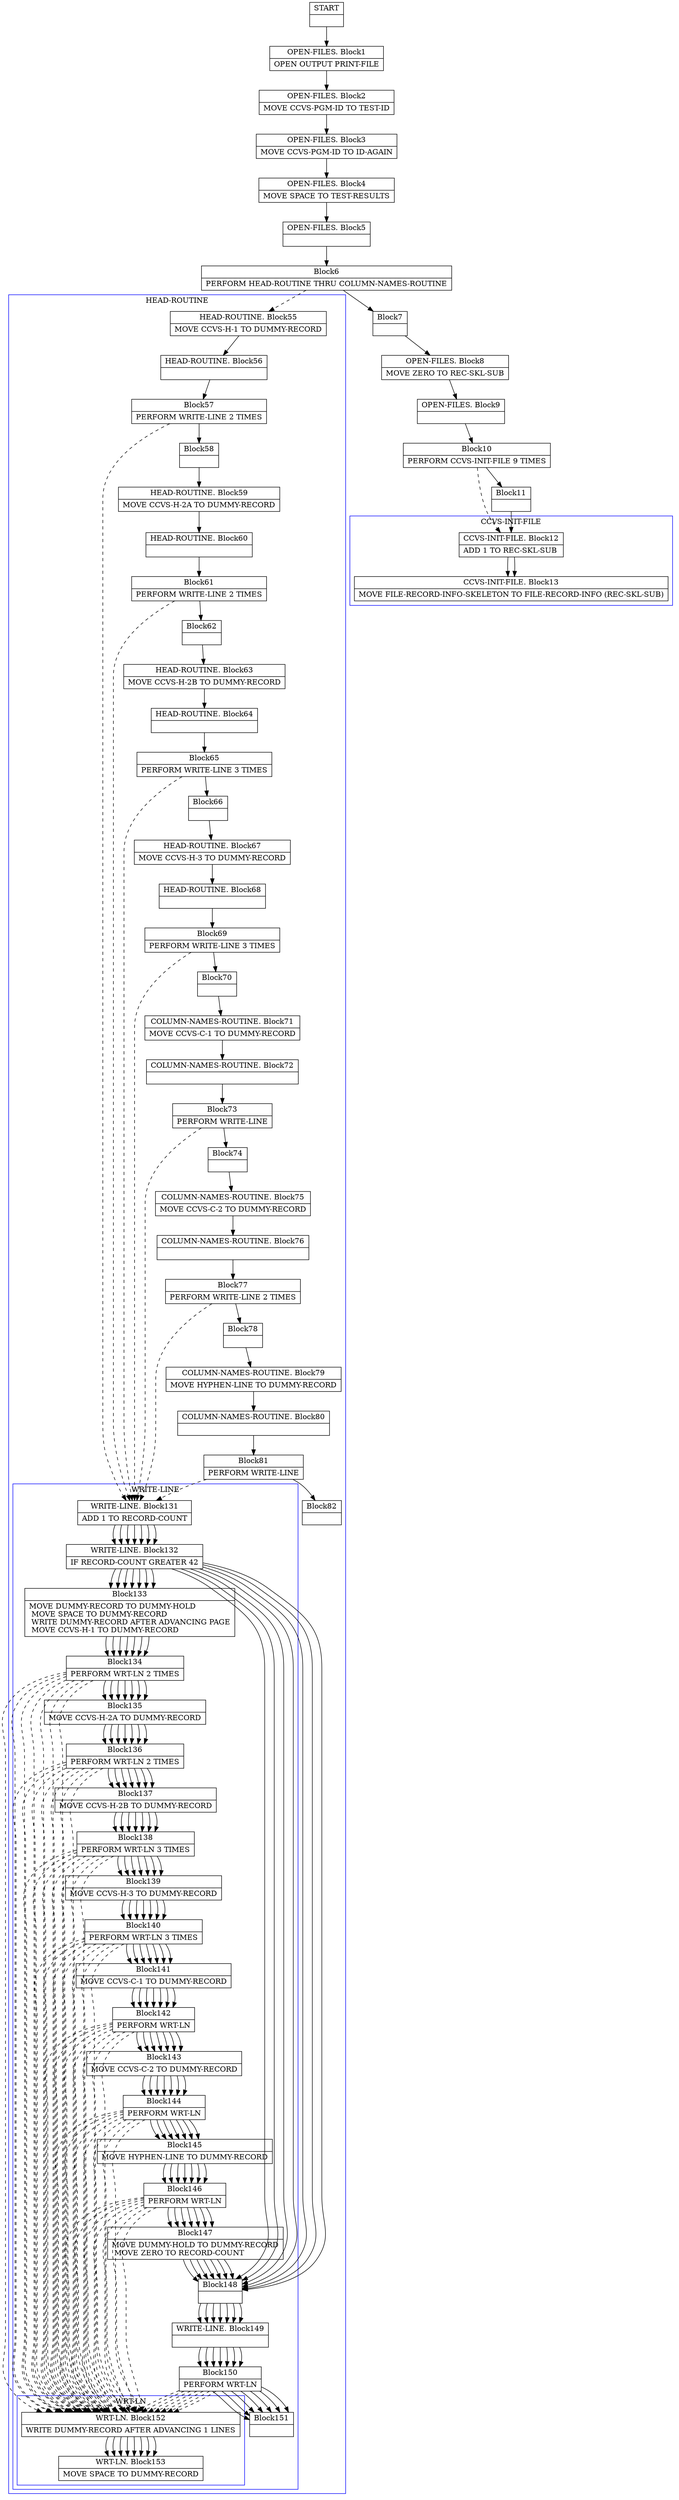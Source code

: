 digraph Cfg {
compound=true;
node [
shape = "record"
]

edge [
arrowtail = "empty"
]
Block0 [
label = "{START|}"
]
Block1 [
label = "{OPEN-FILES. Block1|    OPEN    OUTPUT PRINT-FILE\l}"
]
Block2 [
label = "{OPEN-FILES. Block2|    MOVE  CCVS-PGM-ID TO TEST-ID\l}"
]
Block3 [
label = "{OPEN-FILES. Block3|                                  MOVE CCVS-PGM-ID TO ID-AGAIN\l}"
]
Block4 [
label = "{OPEN-FILES. Block4|    MOVE    SPACE TO TEST-RESULTS\l}"
]
Block5 [
label = "{OPEN-FILES. Block5|}"
]
Block6 [
label = "{Block6|    PERFORM HEAD-ROUTINE THRU COLUMN-NAMES-ROUTINE\l}"
]
subgraph cluster_1{
color = blue;
label = "HEAD-ROUTINE";
Block55 [
label = "{HEAD-ROUTINE. Block55|    MOVE CCVS-H-1  TO DUMMY-RECORD\l}"
]
Block56 [
label = "{HEAD-ROUTINE. Block56|}"
]
Block57 [
label = "{Block57|                                    PERFORM WRITE-LINE 2 TIMES\l}"
]
subgraph cluster_8{
color = blue;
label = "WRITE-LINE";
Block131 [
label = "{WRITE-LINE. Block131|    ADD 1 TO RECORD-COUNT\l}"
]
Block132 [
label = "{WRITE-LINE. Block132|    IF RECORD-COUNT GREATER 42\l}"
]
Block133 [
label = "{Block133|        MOVE DUMMY-RECORD TO DUMMY-HOLD\l        MOVE SPACE TO DUMMY-RECORD\l        WRITE DUMMY-RECORD AFTER ADVANCING PAGE\l        MOVE CCVS-H-1  TO DUMMY-RECORD\l}"
]
Block134 [
label = "{Block134|                                       PERFORM WRT-LN 2 TIMES\l}"
]
subgraph cluster_22{
color = blue;
label = "WRT-LN";
Block152 [
label = "{WRT-LN. Block152|    WRITE    DUMMY-RECORD AFTER ADVANCING 1 LINES\l}"
]
Block153 [
label = "{WRT-LN. Block153|    MOVE SPACE TO DUMMY-RECORD\l}"
]
Block152 -> Block153

}
Block134 -> Block152 [style=dashed]

Block135 [
label = "{Block135|        MOVE CCVS-H-2A TO DUMMY-RECORD\l}"
]
Block136 [
label = "{Block136|                                       PERFORM WRT-LN 2 TIMES\l}"
]
subgraph cluster_23{
color = blue;
label = "WRT-LN";
Block152 [
label = "{WRT-LN. Block152|    WRITE    DUMMY-RECORD AFTER ADVANCING 1 LINES\l}"
]
Block153 [
label = "{WRT-LN. Block153|    MOVE SPACE TO DUMMY-RECORD\l}"
]
Block152 -> Block153

}
Block136 -> Block152 [style=dashed]

Block137 [
label = "{Block137|        MOVE CCVS-H-2B TO DUMMY-RECORD\l}"
]
Block138 [
label = "{Block138|                                       PERFORM WRT-LN 3 TIMES\l}"
]
subgraph cluster_24{
color = blue;
label = "WRT-LN";
Block152 [
label = "{WRT-LN. Block152|    WRITE    DUMMY-RECORD AFTER ADVANCING 1 LINES\l}"
]
Block153 [
label = "{WRT-LN. Block153|    MOVE SPACE TO DUMMY-RECORD\l}"
]
Block152 -> Block153

}
Block138 -> Block152 [style=dashed]

Block139 [
label = "{Block139|        MOVE CCVS-H-3  TO DUMMY-RECORD\l}"
]
Block140 [
label = "{Block140|                                       PERFORM WRT-LN 3 TIMES\l}"
]
subgraph cluster_25{
color = blue;
label = "WRT-LN";
Block152 [
label = "{WRT-LN. Block152|    WRITE    DUMMY-RECORD AFTER ADVANCING 1 LINES\l}"
]
Block153 [
label = "{WRT-LN. Block153|    MOVE SPACE TO DUMMY-RECORD\l}"
]
Block152 -> Block153

}
Block140 -> Block152 [style=dashed]

Block141 [
label = "{Block141|        MOVE CCVS-C-1  TO DUMMY-RECORD\l}"
]
Block142 [
label = "{Block142|                                       PERFORM WRT-LN\l}"
]
subgraph cluster_26{
color = blue;
label = "WRT-LN";
Block152 [
label = "{WRT-LN. Block152|    WRITE    DUMMY-RECORD AFTER ADVANCING 1 LINES\l}"
]
Block153 [
label = "{WRT-LN. Block153|    MOVE SPACE TO DUMMY-RECORD\l}"
]
Block152 -> Block153

}
Block142 -> Block152 [style=dashed]

Block143 [
label = "{Block143|        MOVE CCVS-C-2  TO DUMMY-RECORD\l}"
]
Block144 [
label = "{Block144|                                       PERFORM WRT-LN\l}"
]
subgraph cluster_27{
color = blue;
label = "WRT-LN";
Block152 [
label = "{WRT-LN. Block152|    WRITE    DUMMY-RECORD AFTER ADVANCING 1 LINES\l}"
]
Block153 [
label = "{WRT-LN. Block153|    MOVE SPACE TO DUMMY-RECORD\l}"
]
Block152 -> Block153

}
Block144 -> Block152 [style=dashed]

Block145 [
label = "{Block145|        MOVE HYPHEN-LINE TO DUMMY-RECORD\l}"
]
Block146 [
label = "{Block146|                                         PERFORM WRT-LN\l}"
]
subgraph cluster_28{
color = blue;
label = "WRT-LN";
Block152 [
label = "{WRT-LN. Block152|    WRITE    DUMMY-RECORD AFTER ADVANCING 1 LINES\l}"
]
Block153 [
label = "{WRT-LN. Block153|    MOVE SPACE TO DUMMY-RECORD\l}"
]
Block152 -> Block153

}
Block146 -> Block152 [style=dashed]

Block147 [
label = "{Block147|        MOVE DUMMY-HOLD TO DUMMY-RECORD\l        MOVE ZERO TO RECORD-COUNT\l}"
]
Block148 [
label = "{Block148|}"
]
Block149 [
label = "{WRITE-LINE. Block149|}"
]
Block150 [
label = "{Block150|    PERFORM WRT-LN\l}"
]
subgraph cluster_29{
color = blue;
label = "WRT-LN";
Block152 [
label = "{WRT-LN. Block152|    WRITE    DUMMY-RECORD AFTER ADVANCING 1 LINES\l}"
]
Block153 [
label = "{WRT-LN. Block153|    MOVE SPACE TO DUMMY-RECORD\l}"
]
Block152 -> Block153

}
Block150 -> Block152 [style=dashed]

Block151 [
label = "{Block151|}"
]
Block131 -> Block132
Block132 -> Block133
Block132 -> Block148
Block133 -> Block134
Block134 -> Block135
Block135 -> Block136
Block136 -> Block137
Block137 -> Block138
Block138 -> Block139
Block139 -> Block140
Block140 -> Block141
Block141 -> Block142
Block142 -> Block143
Block143 -> Block144
Block144 -> Block145
Block145 -> Block146
Block146 -> Block147
Block147 -> Block148
Block148 -> Block149
Block149 -> Block150
Block150 -> Block151

}
Block57 -> Block131 [style=dashed]

Block58 [
label = "{Block58|}"
]
Block59 [
label = "{HEAD-ROUTINE. Block59|    MOVE CCVS-H-2A TO DUMMY-RECORD\l}"
]
Block60 [
label = "{HEAD-ROUTINE. Block60|}"
]
Block61 [
label = "{Block61|                                    PERFORM WRITE-LINE 2 TIMES\l}"
]
subgraph cluster_9{
color = blue;
label = "WRITE-LINE";
Block131 [
label = "{WRITE-LINE. Block131|    ADD 1 TO RECORD-COUNT\l}"
]
Block132 [
label = "{WRITE-LINE. Block132|    IF RECORD-COUNT GREATER 42\l}"
]
Block133 [
label = "{Block133|        MOVE DUMMY-RECORD TO DUMMY-HOLD\l        MOVE SPACE TO DUMMY-RECORD\l        WRITE DUMMY-RECORD AFTER ADVANCING PAGE\l        MOVE CCVS-H-1  TO DUMMY-RECORD\l}"
]
Block134 [
label = "{Block134|                                       PERFORM WRT-LN 2 TIMES\l}"
]
Block134 -> Block152 [style=dashed]

Block135 [
label = "{Block135|        MOVE CCVS-H-2A TO DUMMY-RECORD\l}"
]
Block136 [
label = "{Block136|                                       PERFORM WRT-LN 2 TIMES\l}"
]
Block136 -> Block152 [style=dashed]

Block137 [
label = "{Block137|        MOVE CCVS-H-2B TO DUMMY-RECORD\l}"
]
Block138 [
label = "{Block138|                                       PERFORM WRT-LN 3 TIMES\l}"
]
Block138 -> Block152 [style=dashed]

Block139 [
label = "{Block139|        MOVE CCVS-H-3  TO DUMMY-RECORD\l}"
]
Block140 [
label = "{Block140|                                       PERFORM WRT-LN 3 TIMES\l}"
]
Block140 -> Block152 [style=dashed]

Block141 [
label = "{Block141|        MOVE CCVS-C-1  TO DUMMY-RECORD\l}"
]
Block142 [
label = "{Block142|                                       PERFORM WRT-LN\l}"
]
Block142 -> Block152 [style=dashed]

Block143 [
label = "{Block143|        MOVE CCVS-C-2  TO DUMMY-RECORD\l}"
]
Block144 [
label = "{Block144|                                       PERFORM WRT-LN\l}"
]
Block144 -> Block152 [style=dashed]

Block145 [
label = "{Block145|        MOVE HYPHEN-LINE TO DUMMY-RECORD\l}"
]
Block146 [
label = "{Block146|                                         PERFORM WRT-LN\l}"
]
Block146 -> Block152 [style=dashed]

Block147 [
label = "{Block147|        MOVE DUMMY-HOLD TO DUMMY-RECORD\l        MOVE ZERO TO RECORD-COUNT\l}"
]
Block148 [
label = "{Block148|}"
]
Block149 [
label = "{WRITE-LINE. Block149|}"
]
Block150 [
label = "{Block150|    PERFORM WRT-LN\l}"
]
Block150 -> Block152 [style=dashed]

Block151 [
label = "{Block151|}"
]
Block131 -> Block132
Block132 -> Block133
Block132 -> Block148
Block133 -> Block134
Block134 -> Block135
Block135 -> Block136
Block136 -> Block137
Block137 -> Block138
Block138 -> Block139
Block139 -> Block140
Block140 -> Block141
Block141 -> Block142
Block142 -> Block143
Block143 -> Block144
Block144 -> Block145
Block145 -> Block146
Block146 -> Block147
Block147 -> Block148
Block148 -> Block149
Block149 -> Block150
Block150 -> Block151

}
Block61 -> Block131 [style=dashed]

Block62 [
label = "{Block62|}"
]
Block63 [
label = "{HEAD-ROUTINE. Block63|    MOVE CCVS-H-2B TO DUMMY-RECORD\l}"
]
Block64 [
label = "{HEAD-ROUTINE. Block64|}"
]
Block65 [
label = "{Block65|                                    PERFORM WRITE-LINE 3 TIMES\l}"
]
subgraph cluster_10{
color = blue;
label = "WRITE-LINE";
Block131 [
label = "{WRITE-LINE. Block131|    ADD 1 TO RECORD-COUNT\l}"
]
Block132 [
label = "{WRITE-LINE. Block132|    IF RECORD-COUNT GREATER 42\l}"
]
Block133 [
label = "{Block133|        MOVE DUMMY-RECORD TO DUMMY-HOLD\l        MOVE SPACE TO DUMMY-RECORD\l        WRITE DUMMY-RECORD AFTER ADVANCING PAGE\l        MOVE CCVS-H-1  TO DUMMY-RECORD\l}"
]
Block134 [
label = "{Block134|                                       PERFORM WRT-LN 2 TIMES\l}"
]
Block134 -> Block152 [style=dashed]

Block135 [
label = "{Block135|        MOVE CCVS-H-2A TO DUMMY-RECORD\l}"
]
Block136 [
label = "{Block136|                                       PERFORM WRT-LN 2 TIMES\l}"
]
Block136 -> Block152 [style=dashed]

Block137 [
label = "{Block137|        MOVE CCVS-H-2B TO DUMMY-RECORD\l}"
]
Block138 [
label = "{Block138|                                       PERFORM WRT-LN 3 TIMES\l}"
]
Block138 -> Block152 [style=dashed]

Block139 [
label = "{Block139|        MOVE CCVS-H-3  TO DUMMY-RECORD\l}"
]
Block140 [
label = "{Block140|                                       PERFORM WRT-LN 3 TIMES\l}"
]
Block140 -> Block152 [style=dashed]

Block141 [
label = "{Block141|        MOVE CCVS-C-1  TO DUMMY-RECORD\l}"
]
Block142 [
label = "{Block142|                                       PERFORM WRT-LN\l}"
]
Block142 -> Block152 [style=dashed]

Block143 [
label = "{Block143|        MOVE CCVS-C-2  TO DUMMY-RECORD\l}"
]
Block144 [
label = "{Block144|                                       PERFORM WRT-LN\l}"
]
Block144 -> Block152 [style=dashed]

Block145 [
label = "{Block145|        MOVE HYPHEN-LINE TO DUMMY-RECORD\l}"
]
Block146 [
label = "{Block146|                                         PERFORM WRT-LN\l}"
]
Block146 -> Block152 [style=dashed]

Block147 [
label = "{Block147|        MOVE DUMMY-HOLD TO DUMMY-RECORD\l        MOVE ZERO TO RECORD-COUNT\l}"
]
Block148 [
label = "{Block148|}"
]
Block149 [
label = "{WRITE-LINE. Block149|}"
]
Block150 [
label = "{Block150|    PERFORM WRT-LN\l}"
]
Block150 -> Block152 [style=dashed]

Block151 [
label = "{Block151|}"
]
Block131 -> Block132
Block132 -> Block133
Block132 -> Block148
Block133 -> Block134
Block134 -> Block135
Block135 -> Block136
Block136 -> Block137
Block137 -> Block138
Block138 -> Block139
Block139 -> Block140
Block140 -> Block141
Block141 -> Block142
Block142 -> Block143
Block143 -> Block144
Block144 -> Block145
Block145 -> Block146
Block146 -> Block147
Block147 -> Block148
Block148 -> Block149
Block149 -> Block150
Block150 -> Block151

}
Block65 -> Block131 [style=dashed]

Block66 [
label = "{Block66|}"
]
Block67 [
label = "{HEAD-ROUTINE. Block67|    MOVE CCVS-H-3  TO DUMMY-RECORD\l}"
]
Block68 [
label = "{HEAD-ROUTINE. Block68|}"
]
Block69 [
label = "{Block69|                                    PERFORM WRITE-LINE 3 TIMES\l}"
]
subgraph cluster_11{
color = blue;
label = "WRITE-LINE";
Block131 [
label = "{WRITE-LINE. Block131|    ADD 1 TO RECORD-COUNT\l}"
]
Block132 [
label = "{WRITE-LINE. Block132|    IF RECORD-COUNT GREATER 42\l}"
]
Block133 [
label = "{Block133|        MOVE DUMMY-RECORD TO DUMMY-HOLD\l        MOVE SPACE TO DUMMY-RECORD\l        WRITE DUMMY-RECORD AFTER ADVANCING PAGE\l        MOVE CCVS-H-1  TO DUMMY-RECORD\l}"
]
Block134 [
label = "{Block134|                                       PERFORM WRT-LN 2 TIMES\l}"
]
Block134 -> Block152 [style=dashed]

Block135 [
label = "{Block135|        MOVE CCVS-H-2A TO DUMMY-RECORD\l}"
]
Block136 [
label = "{Block136|                                       PERFORM WRT-LN 2 TIMES\l}"
]
Block136 -> Block152 [style=dashed]

Block137 [
label = "{Block137|        MOVE CCVS-H-2B TO DUMMY-RECORD\l}"
]
Block138 [
label = "{Block138|                                       PERFORM WRT-LN 3 TIMES\l}"
]
Block138 -> Block152 [style=dashed]

Block139 [
label = "{Block139|        MOVE CCVS-H-3  TO DUMMY-RECORD\l}"
]
Block140 [
label = "{Block140|                                       PERFORM WRT-LN 3 TIMES\l}"
]
Block140 -> Block152 [style=dashed]

Block141 [
label = "{Block141|        MOVE CCVS-C-1  TO DUMMY-RECORD\l}"
]
Block142 [
label = "{Block142|                                       PERFORM WRT-LN\l}"
]
Block142 -> Block152 [style=dashed]

Block143 [
label = "{Block143|        MOVE CCVS-C-2  TO DUMMY-RECORD\l}"
]
Block144 [
label = "{Block144|                                       PERFORM WRT-LN\l}"
]
Block144 -> Block152 [style=dashed]

Block145 [
label = "{Block145|        MOVE HYPHEN-LINE TO DUMMY-RECORD\l}"
]
Block146 [
label = "{Block146|                                         PERFORM WRT-LN\l}"
]
Block146 -> Block152 [style=dashed]

Block147 [
label = "{Block147|        MOVE DUMMY-HOLD TO DUMMY-RECORD\l        MOVE ZERO TO RECORD-COUNT\l}"
]
Block148 [
label = "{Block148|}"
]
Block149 [
label = "{WRITE-LINE. Block149|}"
]
Block150 [
label = "{Block150|    PERFORM WRT-LN\l}"
]
Block150 -> Block152 [style=dashed]

Block151 [
label = "{Block151|}"
]
Block131 -> Block132
Block132 -> Block133
Block132 -> Block148
Block133 -> Block134
Block134 -> Block135
Block135 -> Block136
Block136 -> Block137
Block137 -> Block138
Block138 -> Block139
Block139 -> Block140
Block140 -> Block141
Block141 -> Block142
Block142 -> Block143
Block143 -> Block144
Block144 -> Block145
Block145 -> Block146
Block146 -> Block147
Block147 -> Block148
Block148 -> Block149
Block149 -> Block150
Block150 -> Block151

}
Block69 -> Block131 [style=dashed]

Block70 [
label = "{Block70|}"
]
Block71 [
label = "{COLUMN-NAMES-ROUTINE. Block71|    MOVE CCVS-C-1 TO DUMMY-RECORD\l}"
]
Block72 [
label = "{COLUMN-NAMES-ROUTINE. Block72|}"
]
Block73 [
label = "{Block73|                                   PERFORM WRITE-LINE\l}"
]
subgraph cluster_12{
color = blue;
label = "WRITE-LINE";
Block131 [
label = "{WRITE-LINE. Block131|    ADD 1 TO RECORD-COUNT\l}"
]
Block132 [
label = "{WRITE-LINE. Block132|    IF RECORD-COUNT GREATER 42\l}"
]
Block133 [
label = "{Block133|        MOVE DUMMY-RECORD TO DUMMY-HOLD\l        MOVE SPACE TO DUMMY-RECORD\l        WRITE DUMMY-RECORD AFTER ADVANCING PAGE\l        MOVE CCVS-H-1  TO DUMMY-RECORD\l}"
]
Block134 [
label = "{Block134|                                       PERFORM WRT-LN 2 TIMES\l}"
]
Block134 -> Block152 [style=dashed]

Block135 [
label = "{Block135|        MOVE CCVS-H-2A TO DUMMY-RECORD\l}"
]
Block136 [
label = "{Block136|                                       PERFORM WRT-LN 2 TIMES\l}"
]
Block136 -> Block152 [style=dashed]

Block137 [
label = "{Block137|        MOVE CCVS-H-2B TO DUMMY-RECORD\l}"
]
Block138 [
label = "{Block138|                                       PERFORM WRT-LN 3 TIMES\l}"
]
Block138 -> Block152 [style=dashed]

Block139 [
label = "{Block139|        MOVE CCVS-H-3  TO DUMMY-RECORD\l}"
]
Block140 [
label = "{Block140|                                       PERFORM WRT-LN 3 TIMES\l}"
]
Block140 -> Block152 [style=dashed]

Block141 [
label = "{Block141|        MOVE CCVS-C-1  TO DUMMY-RECORD\l}"
]
Block142 [
label = "{Block142|                                       PERFORM WRT-LN\l}"
]
Block142 -> Block152 [style=dashed]

Block143 [
label = "{Block143|        MOVE CCVS-C-2  TO DUMMY-RECORD\l}"
]
Block144 [
label = "{Block144|                                       PERFORM WRT-LN\l}"
]
Block144 -> Block152 [style=dashed]

Block145 [
label = "{Block145|        MOVE HYPHEN-LINE TO DUMMY-RECORD\l}"
]
Block146 [
label = "{Block146|                                         PERFORM WRT-LN\l}"
]
Block146 -> Block152 [style=dashed]

Block147 [
label = "{Block147|        MOVE DUMMY-HOLD TO DUMMY-RECORD\l        MOVE ZERO TO RECORD-COUNT\l}"
]
Block148 [
label = "{Block148|}"
]
Block149 [
label = "{WRITE-LINE. Block149|}"
]
Block150 [
label = "{Block150|    PERFORM WRT-LN\l}"
]
Block150 -> Block152 [style=dashed]

Block151 [
label = "{Block151|}"
]
Block131 -> Block132
Block132 -> Block133
Block132 -> Block148
Block133 -> Block134
Block134 -> Block135
Block135 -> Block136
Block136 -> Block137
Block137 -> Block138
Block138 -> Block139
Block139 -> Block140
Block140 -> Block141
Block141 -> Block142
Block142 -> Block143
Block143 -> Block144
Block144 -> Block145
Block145 -> Block146
Block146 -> Block147
Block147 -> Block148
Block148 -> Block149
Block149 -> Block150
Block150 -> Block151

}
Block73 -> Block131 [style=dashed]

Block74 [
label = "{Block74|}"
]
Block75 [
label = "{COLUMN-NAMES-ROUTINE. Block75|    MOVE CCVS-C-2 TO DUMMY-RECORD\l}"
]
Block76 [
label = "{COLUMN-NAMES-ROUTINE. Block76|}"
]
Block77 [
label = "{Block77|                                   PERFORM WRITE-LINE 2 TIMES\l}"
]
subgraph cluster_13{
color = blue;
label = "WRITE-LINE";
Block131 [
label = "{WRITE-LINE. Block131|    ADD 1 TO RECORD-COUNT\l}"
]
Block132 [
label = "{WRITE-LINE. Block132|    IF RECORD-COUNT GREATER 42\l}"
]
Block133 [
label = "{Block133|        MOVE DUMMY-RECORD TO DUMMY-HOLD\l        MOVE SPACE TO DUMMY-RECORD\l        WRITE DUMMY-RECORD AFTER ADVANCING PAGE\l        MOVE CCVS-H-1  TO DUMMY-RECORD\l}"
]
Block134 [
label = "{Block134|                                       PERFORM WRT-LN 2 TIMES\l}"
]
Block134 -> Block152 [style=dashed]

Block135 [
label = "{Block135|        MOVE CCVS-H-2A TO DUMMY-RECORD\l}"
]
Block136 [
label = "{Block136|                                       PERFORM WRT-LN 2 TIMES\l}"
]
Block136 -> Block152 [style=dashed]

Block137 [
label = "{Block137|        MOVE CCVS-H-2B TO DUMMY-RECORD\l}"
]
Block138 [
label = "{Block138|                                       PERFORM WRT-LN 3 TIMES\l}"
]
Block138 -> Block152 [style=dashed]

Block139 [
label = "{Block139|        MOVE CCVS-H-3  TO DUMMY-RECORD\l}"
]
Block140 [
label = "{Block140|                                       PERFORM WRT-LN 3 TIMES\l}"
]
Block140 -> Block152 [style=dashed]

Block141 [
label = "{Block141|        MOVE CCVS-C-1  TO DUMMY-RECORD\l}"
]
Block142 [
label = "{Block142|                                       PERFORM WRT-LN\l}"
]
Block142 -> Block152 [style=dashed]

Block143 [
label = "{Block143|        MOVE CCVS-C-2  TO DUMMY-RECORD\l}"
]
Block144 [
label = "{Block144|                                       PERFORM WRT-LN\l}"
]
Block144 -> Block152 [style=dashed]

Block145 [
label = "{Block145|        MOVE HYPHEN-LINE TO DUMMY-RECORD\l}"
]
Block146 [
label = "{Block146|                                         PERFORM WRT-LN\l}"
]
Block146 -> Block152 [style=dashed]

Block147 [
label = "{Block147|        MOVE DUMMY-HOLD TO DUMMY-RECORD\l        MOVE ZERO TO RECORD-COUNT\l}"
]
Block148 [
label = "{Block148|}"
]
Block149 [
label = "{WRITE-LINE. Block149|}"
]
Block150 [
label = "{Block150|    PERFORM WRT-LN\l}"
]
Block150 -> Block152 [style=dashed]

Block151 [
label = "{Block151|}"
]
Block131 -> Block132
Block132 -> Block133
Block132 -> Block148
Block133 -> Block134
Block134 -> Block135
Block135 -> Block136
Block136 -> Block137
Block137 -> Block138
Block138 -> Block139
Block139 -> Block140
Block140 -> Block141
Block141 -> Block142
Block142 -> Block143
Block143 -> Block144
Block144 -> Block145
Block145 -> Block146
Block146 -> Block147
Block147 -> Block148
Block148 -> Block149
Block149 -> Block150
Block150 -> Block151

}
Block77 -> Block131 [style=dashed]

Block78 [
label = "{Block78|}"
]
Block79 [
label = "{COLUMN-NAMES-ROUTINE. Block79|    MOVE HYPHEN-LINE TO DUMMY-RECORD\l}"
]
Block80 [
label = "{COLUMN-NAMES-ROUTINE. Block80|}"
]
Block81 [
label = "{Block81|                                      PERFORM WRITE-LINE\l}"
]
subgraph cluster_14{
color = blue;
label = "WRITE-LINE";
Block131 [
label = "{WRITE-LINE. Block131|    ADD 1 TO RECORD-COUNT\l}"
]
Block132 [
label = "{WRITE-LINE. Block132|    IF RECORD-COUNT GREATER 42\l}"
]
Block133 [
label = "{Block133|        MOVE DUMMY-RECORD TO DUMMY-HOLD\l        MOVE SPACE TO DUMMY-RECORD\l        WRITE DUMMY-RECORD AFTER ADVANCING PAGE\l        MOVE CCVS-H-1  TO DUMMY-RECORD\l}"
]
Block134 [
label = "{Block134|                                       PERFORM WRT-LN 2 TIMES\l}"
]
Block134 -> Block152 [style=dashed]

Block135 [
label = "{Block135|        MOVE CCVS-H-2A TO DUMMY-RECORD\l}"
]
Block136 [
label = "{Block136|                                       PERFORM WRT-LN 2 TIMES\l}"
]
Block136 -> Block152 [style=dashed]

Block137 [
label = "{Block137|        MOVE CCVS-H-2B TO DUMMY-RECORD\l}"
]
Block138 [
label = "{Block138|                                       PERFORM WRT-LN 3 TIMES\l}"
]
Block138 -> Block152 [style=dashed]

Block139 [
label = "{Block139|        MOVE CCVS-H-3  TO DUMMY-RECORD\l}"
]
Block140 [
label = "{Block140|                                       PERFORM WRT-LN 3 TIMES\l}"
]
Block140 -> Block152 [style=dashed]

Block141 [
label = "{Block141|        MOVE CCVS-C-1  TO DUMMY-RECORD\l}"
]
Block142 [
label = "{Block142|                                       PERFORM WRT-LN\l}"
]
Block142 -> Block152 [style=dashed]

Block143 [
label = "{Block143|        MOVE CCVS-C-2  TO DUMMY-RECORD\l}"
]
Block144 [
label = "{Block144|                                       PERFORM WRT-LN\l}"
]
Block144 -> Block152 [style=dashed]

Block145 [
label = "{Block145|        MOVE HYPHEN-LINE TO DUMMY-RECORD\l}"
]
Block146 [
label = "{Block146|                                         PERFORM WRT-LN\l}"
]
Block146 -> Block152 [style=dashed]

Block147 [
label = "{Block147|        MOVE DUMMY-HOLD TO DUMMY-RECORD\l        MOVE ZERO TO RECORD-COUNT\l}"
]
Block148 [
label = "{Block148|}"
]
Block149 [
label = "{WRITE-LINE. Block149|}"
]
Block150 [
label = "{Block150|    PERFORM WRT-LN\l}"
]
Block150 -> Block152 [style=dashed]

Block151 [
label = "{Block151|}"
]
Block131 -> Block132
Block132 -> Block133
Block132 -> Block148
Block133 -> Block134
Block134 -> Block135
Block135 -> Block136
Block136 -> Block137
Block137 -> Block138
Block138 -> Block139
Block139 -> Block140
Block140 -> Block141
Block141 -> Block142
Block142 -> Block143
Block143 -> Block144
Block144 -> Block145
Block145 -> Block146
Block146 -> Block147
Block147 -> Block148
Block148 -> Block149
Block149 -> Block150
Block150 -> Block151

}
Block81 -> Block131 [style=dashed]

Block82 [
label = "{Block82|}"
]
Block55 -> Block56
Block56 -> Block57
Block57 -> Block58
Block58 -> Block59
Block59 -> Block60
Block60 -> Block61
Block61 -> Block62
Block62 -> Block63
Block63 -> Block64
Block64 -> Block65
Block65 -> Block66
Block66 -> Block67
Block67 -> Block68
Block68 -> Block69
Block69 -> Block70
Block70 -> Block71
Block71 -> Block72
Block72 -> Block73
Block73 -> Block74
Block74 -> Block75
Block75 -> Block76
Block76 -> Block77
Block77 -> Block78
Block78 -> Block79
Block79 -> Block80
Block80 -> Block81
Block81 -> Block82

}
Block6 -> Block55 [style=dashed]

Block7 [
label = "{Block7|}"
]
Block8 [
label = "{OPEN-FILES. Block8|    MOVE    ZERO TO REC-SKL-SUB\l}"
]
Block9 [
label = "{OPEN-FILES. Block9|}"
]
Block10 [
label = "{Block10|    PERFORM CCVS-INIT-FILE 9 TIMES\l}"
]
subgraph cluster_2{
color = blue;
label = "CCVS-INIT-FILE";
Block12 [
label = "{CCVS-INIT-FILE. Block12|    ADD     1 TO REC-SKL-SUB\l}"
]
Block13 [
label = "{CCVS-INIT-FILE. Block13|    MOVE    FILE-RECORD-INFO-SKELETON           TO FILE-RECORD-INFO (REC-SKL-SUB)\l}"
]
Block12 -> Block13

}
Block10 -> Block12 [style=dashed]

Block11 [
label = "{Block11|}"
]
Block12 [
label = "{CCVS-INIT-FILE. Block12|    ADD     1 TO REC-SKL-SUB\l}"
]
Block13 [
label = "{CCVS-INIT-FILE. Block13|    MOVE    FILE-RECORD-INFO-SKELETON           TO FILE-RECORD-INFO (REC-SKL-SUB)\l}"
]
Block0 -> Block1
Block1 -> Block2
Block2 -> Block3
Block3 -> Block4
Block4 -> Block5
Block5 -> Block6
Block6 -> Block7
Block7 -> Block8
Block8 -> Block9
Block9 -> Block10
Block10 -> Block11
Block11 -> Block12
Block12 -> Block13

}
